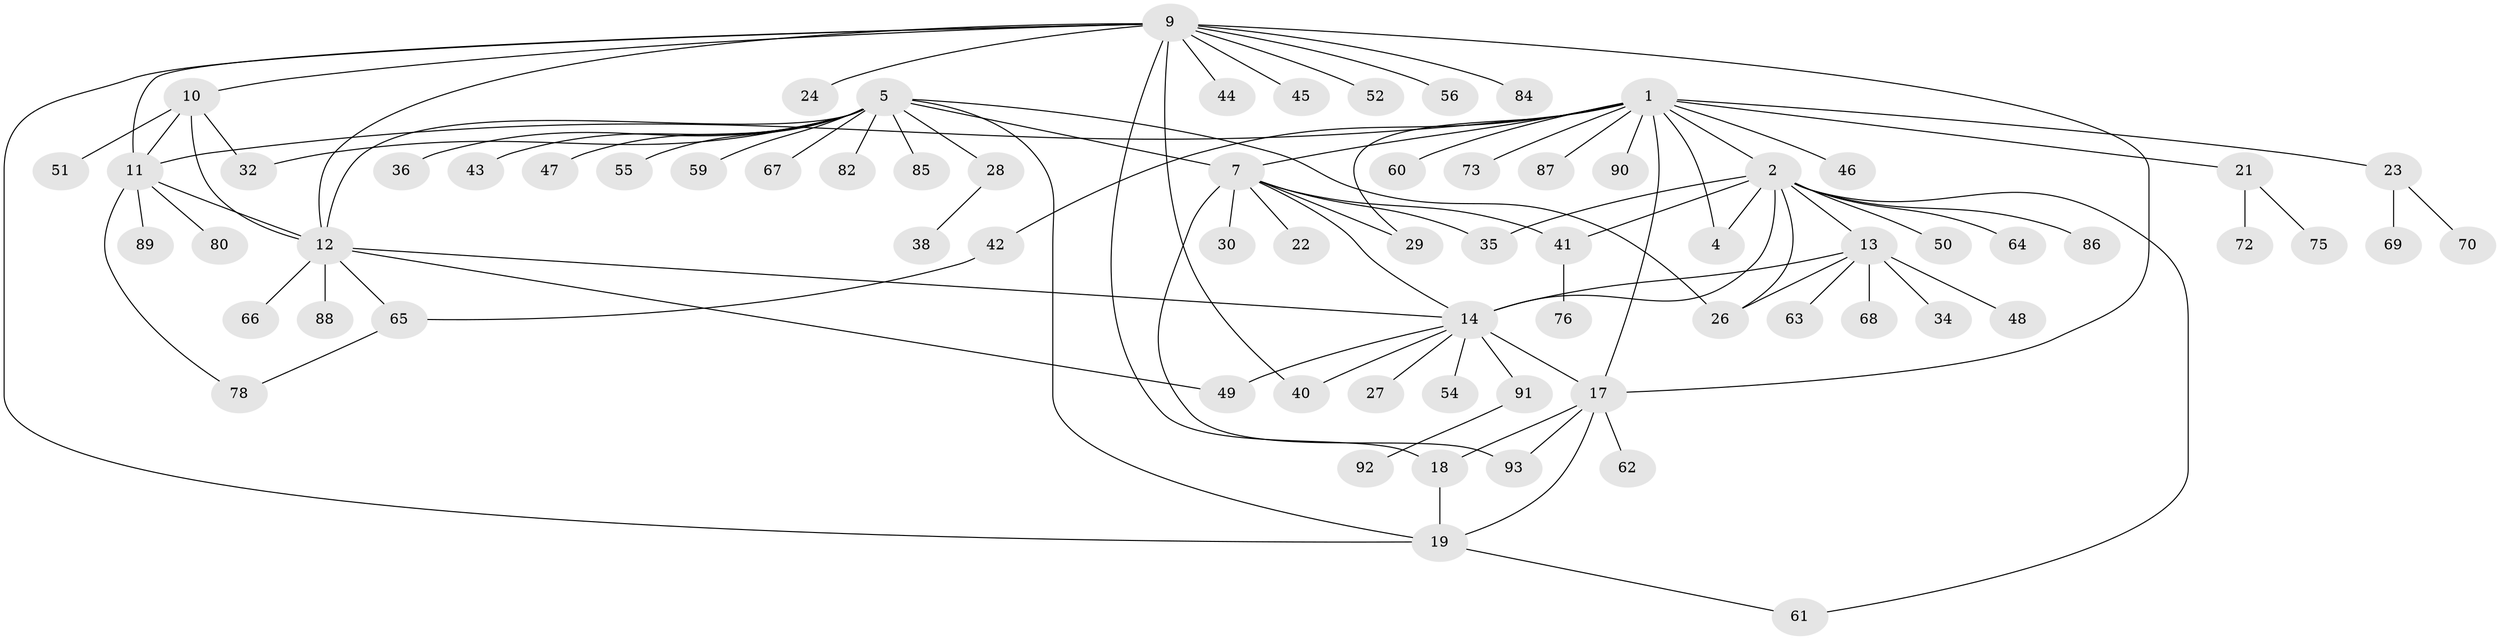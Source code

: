 // Generated by graph-tools (version 1.1) at 2025/52/02/27/25 19:52:20]
// undirected, 73 vertices, 98 edges
graph export_dot {
graph [start="1"]
  node [color=gray90,style=filled];
  1 [super="+3"];
  2 [super="+16"];
  4;
  5 [super="+6"];
  7 [super="+8"];
  9 [super="+20"];
  10;
  11 [super="+57"];
  12 [super="+71"];
  13 [super="+81"];
  14 [super="+15"];
  17 [super="+33"];
  18 [super="+25"];
  19;
  21 [super="+31"];
  22 [super="+39"];
  23 [super="+37"];
  24;
  26 [super="+53"];
  27 [super="+83"];
  28 [super="+77"];
  29;
  30;
  32 [super="+58"];
  34;
  35;
  36;
  38;
  40;
  41;
  42;
  43;
  44;
  45;
  46;
  47;
  48;
  49;
  50;
  51;
  52 [super="+79"];
  54;
  55;
  56;
  59;
  60;
  61;
  62;
  63;
  64;
  65 [super="+94"];
  66;
  67;
  68 [super="+74"];
  69;
  70;
  72;
  73;
  75;
  76;
  78;
  80;
  82;
  84;
  85;
  86;
  87;
  88;
  89;
  90;
  91;
  92;
  93;
  1 -- 2 [weight=2];
  1 -- 4 [weight=2];
  1 -- 11;
  1 -- 21;
  1 -- 23;
  1 -- 29;
  1 -- 42;
  1 -- 90;
  1 -- 7;
  1 -- 73;
  1 -- 46;
  1 -- 17;
  1 -- 87;
  1 -- 60;
  2 -- 4;
  2 -- 35;
  2 -- 50;
  2 -- 86;
  2 -- 64;
  2 -- 61;
  2 -- 41;
  2 -- 26;
  2 -- 13;
  2 -- 14 [weight=2];
  5 -- 7 [weight=4];
  5 -- 19;
  5 -- 28;
  5 -- 32;
  5 -- 43;
  5 -- 47;
  5 -- 55;
  5 -- 67;
  5 -- 82;
  5 -- 36;
  5 -- 12;
  5 -- 85;
  5 -- 26;
  5 -- 59;
  7 -- 14;
  7 -- 29;
  7 -- 35;
  7 -- 41;
  7 -- 22;
  7 -- 93;
  7 -- 30;
  9 -- 10;
  9 -- 11;
  9 -- 12;
  9 -- 44;
  9 -- 56;
  9 -- 40;
  9 -- 45;
  9 -- 17;
  9 -- 18;
  9 -- 19;
  9 -- 52;
  9 -- 84;
  9 -- 24;
  10 -- 11;
  10 -- 12;
  10 -- 32;
  10 -- 51;
  11 -- 12;
  11 -- 78;
  11 -- 80;
  11 -- 89;
  12 -- 49;
  12 -- 65;
  12 -- 66;
  12 -- 88;
  12 -- 14;
  13 -- 14 [weight=2];
  13 -- 34;
  13 -- 48;
  13 -- 63;
  13 -- 68;
  13 -- 26;
  14 -- 40;
  14 -- 91;
  14 -- 17;
  14 -- 49;
  14 -- 54;
  14 -- 27;
  17 -- 18;
  17 -- 19;
  17 -- 62;
  17 -- 93;
  18 -- 19;
  19 -- 61;
  21 -- 72;
  21 -- 75;
  23 -- 69;
  23 -- 70;
  28 -- 38;
  41 -- 76;
  42 -- 65;
  65 -- 78;
  91 -- 92;
}
